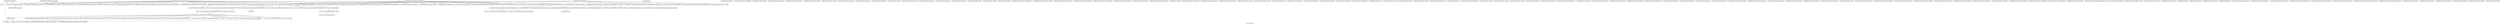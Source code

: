 digraph "Call graph: fix_heat.ll" {
	label="Call graph: fix_heat.ll";

	Node0x5612c96aa810 [shape=record,label="{_ZN9LAMMPS_NS7FixHeatC2EPNS_6LAMMPSEiPPc}"];
	Node0x5612c96aa810 -> Node0x5612c95c6e60;
	Node0x5612c96aa810 -> Node0x5612c95c6500;
	Node0x5612c96aa810 -> Node0x5612c95c7030;
	Node0x5612c96aa810 -> Node0x5612c95c9350;
	Node0x5612c96aa810 -> Node0x5612c9629200;
	Node0x5612c96aa810 -> Node0x5612c95c5e60;
	Node0x5612c96aa810 -> Node0x5612c95c89b0;
	Node0x5612c96aa810 -> Node0x5612c9649df0;
	Node0x5612c96aa810 -> Node0x5612c95c9470;
	Node0x5612c96aa810 -> Node0x5612c96351b0;
	Node0x5612c96aa810 -> Node0x5612c96aac40;
	Node0x5612c96aa810 -> Node0x5612c969f380;
	Node0x5612c96aa810 -> Node0x5612c9649d70;
	Node0x5612c96aa810 -> Node0x5612c96aa9a0;
	Node0x5612c95c6e60 [shape=record,label="{_ZN9LAMMPS_NS3FixC2EPNS_6LAMMPSEiPPc}"];
	Node0x5612c95c5e60 [shape=record,label="{_ZN9LAMMPS_NS5Error3allERKNSt7__cxx1112basic_stringIcSt11char_traitsIcESaIcEEEiS8_}"];
	Node0x5612c95c6500 [shape=record,label="{_ZNSaIcEC1Ev}"];
	Node0x5612c95c7030 [shape=record,label="{_ZNSt7__cxx1112basic_stringIcSt11char_traitsIcESaIcEEC2IS3_EEPKcRKS3_}"];
	Node0x5612c95c7030 -> Node0x5612c95c6820;
	Node0x5612c95c7030 -> Node0x5612c962c710;
	Node0x5612c95c7030 -> Node0x5612c962a3c0;
	Node0x5612c95c7030 -> Node0x5612c95e00e0;
	Node0x5612c95c7030 -> Node0x5612c95e2700;
	Node0x5612c95dad90 [shape=record,label="{__gxx_personality_v0}"];
	Node0x5612c95c89b0 [shape=record,label="{_ZNSt7__cxx1112basic_stringIcSt11char_traitsIcESaIcEED1Ev}"];
	Node0x5612c9629200 [shape=record,label="{_ZNSaIcED1Ev}"];
	Node0x5612c96aac40 [shape=record,label="{_ZN9LAMMPS_NS5utils8inumericEPKciS2_bPNS_6LAMMPSE}"];
	Node0x5612c96aa9a0 [shape=record,label="{_ZN9LAMMPS_NS5utils8strmatchERKNSt7__cxx1112basic_stringIcSt11char_traitsIcESaIcEEES8_}"];
	Node0x5612c9649df0 [shape=record,label="{_ZN9LAMMPS_NS5utils6strdupERKNSt7__cxx1112basic_stringIcSt11char_traitsIcESaIcEEE}"];
	Node0x5612c9649d70 [shape=record,label="{_ZN9LAMMPS_NS5utils7numericEPKciS2_bPNS_6LAMMPSE}"];
	Node0x5612c969f380 [shape=record,label="{strcmp}"];
	Node0x5612c96351b0 [shape=record,label="{_ZNK9LAMMPS_NS6Domain16get_region_by_idERKNSt7__cxx1112basic_stringIcSt11char_traitsIcESaIcEEE}"];
	Node0x5612c95c9470 [shape=record,label="{_ZN9LAMMPS_NS5Error3allIJRPcEEEvRKNSt7__cxx1112basic_stringIcSt11char_traitsIcESaIcEEEiSB_DpOT_}"];
	Node0x5612c95c9470 -> Node0x5612c95e4a50;
	Node0x5612c95c9470 -> Node0x5612c95e6760;
	Node0x5612c95c9470 -> Node0x5612c95e8230;
	Node0x5612c95c9350 [shape=record,label="{_ZN9LAMMPS_NS3FixD2Ev}"];
	Node0x5612c95e95c0 [shape=record,label="{_ZN9LAMMPS_NS7FixHeatD2Ev}"];
	Node0x5612c95e95c0 -> Node0x5612c95eab40;
	Node0x5612c95e95c0 -> Node0x5612c95ed5b0;
	Node0x5612c95e95c0 -> Node0x5612c95ec030;
	Node0x5612c95e95c0 -> Node0x5612c95c9350;
	Node0x5612c95eab40 [shape=record,label="{_ZdaPv}"];
	Node0x5612c95ec030 [shape=record,label="{_ZN9LAMMPS_NS6Memory7destroyIdEEvRPT_}"];
	Node0x5612c95ec030 -> Node0x5612c95edc30;
	Node0x5612c95ed5b0 [shape=record,label="{__clang_call_terminate}"];
	Node0x5612c95ed5b0 -> Node0x5612c95ef340;
	Node0x5612c95ed5b0 -> Node0x5612c95f0e40;
	Node0x5612c95ef340 [shape=record,label="{__cxa_begin_catch}"];
	Node0x5612c95f0e40 [shape=record,label="{_ZSt9terminatev}"];
	Node0x5612c95f1ee0 [shape=record,label="{_ZN9LAMMPS_NS7FixHeatD0Ev}"];
	Node0x5612c95f1ee0 -> Node0x5612c95f2e60;
	Node0x5612c95f2e60 [shape=record,label="{_ZdlPv}"];
	Node0x5612c96434d0 [shape=record,label="{_ZN9LAMMPS_NS3Fix18write_restart_fileEPKc}"];
	Node0x5612c95e33e0 [shape=record,label="{_ZN9LAMMPS_NS7FixHeat7setmaskEv}"];
	Node0x5612c95f4b10 [shape=record,label="{_ZN9LAMMPS_NS7FixHeat4initEv}"];
	Node0x5612c95f4b10 -> Node0x5612c95c6500;
	Node0x5612c95f4b10 -> Node0x5612c95c7030;
	Node0x5612c95f4b10 -> Node0x5612c96351b0;
	Node0x5612c95f4b10 -> Node0x5612c95c89b0;
	Node0x5612c95f4b10 -> Node0x5612c9629200;
	Node0x5612c95f4b10 -> Node0x5612c95c5e60;
	Node0x5612c95f4b10 -> Node0x5612c96b95d0;
	Node0x5612c95f4b10 -> Node0x5612c96b9550;
	Node0x5612c95f4b10 -> Node0x5612c96b94d0;
	Node0x5612c95f4b10 -> Node0x5612c95c9470;
	Node0x5612c95f4b10 -> Node0x5612c96b9450;
	Node0x5612c95f4b10 -> Node0x5612c95f9f40;
	Node0x5612c95f4b10 -> Node0x5612c95f9ec0;
	Node0x5612c95f4b10 -> Node0x5612c95f9310;
	Node0x5612c95f9310 [shape=record,label="{_ZN9LAMMPS_NS8Variable4findEPKc}"];
	Node0x5612c95f9ec0 [shape=record,label="{_ZN9LAMMPS_NS8Variable10equalstyleEi}"];
	Node0x5612c95f9f40 [shape=record,label="{_ZN9LAMMPS_NS8Variable9atomstyleEi}"];
	Node0x5612c96b9450 [shape=record,label="{_ZN9LAMMPS_NS6Modify26check_rigid_region_overlapEiPNS_6RegionE}"];
	Node0x5612c96b94d0 [shape=record,label="{_ZN9LAMMPS_NS5Error7warningERKNSt7__cxx1112basic_stringIcSt11char_traitsIcESaIcEEEiS8_}"];
	Node0x5612c96b9550 [shape=record,label="{_ZN9LAMMPS_NS5Group5countEi}"];
	Node0x5612c96b95d0 [shape=record,label="{_ZN9LAMMPS_NS5Group4massEi}"];
	Node0x5612c95fa7d0 [shape=record,label="{_ZN9LAMMPS_NS7FixHeat11end_of_stepEv}"];
	Node0x5612c95fa7d0 -> Node0x5612c95ec030;
	Node0x5612c95fa7d0 -> Node0x5612c9604ad0;
	Node0x5612c95fa7d0 -> Node0x5612c95fbe70;
	Node0x5612c95fa7d0 -> Node0x5612c9607e80;
	Node0x5612c95fa7d0 -> Node0x5612c95fd5e0;
	Node0x5612c95fa7d0 -> Node0x5612c9626f90;
	Node0x5612c95fa7d0 -> Node0x5612c95fe870;
	Node0x5612c95fa7d0 -> Node0x5612c95ff520;
	Node0x5612c95fa7d0 -> Node0x5612c95ffbe0;
	Node0x5612c95fa7d0 -> Node0x5612c95c6500;
	Node0x5612c95fa7d0 -> Node0x5612c95c7030;
	Node0x5612c95fa7d0 -> Node0x5612c9629200;
	Node0x5612c95fa7d0 -> Node0x5612c95c89b0;
	Node0x5612c95fa7d0 -> Node0x5612c95c5e60;
	Node0x5612c95fa7d0 -> Node0x5612c960ac20;
	Node0x5612c95fa7d0 -> Node0x5612c9605f90;
	Node0x5612c95fa7d0 -> Node0x5612c9604560;
	Node0x5612c95fa7d0 -> Node0x5612c96017c0;
	Node0x5612c95fa7d0 -> Node0x5612c96004f0;
	Node0x5612c95fa7d0 -> Node0x5612c9600ac0;
	Node0x5612c9668440 [shape=record,label="{_ZN9LAMMPS_NS3Fix16min_pre_exchangeEv}"];
	Node0x5612c9669c00 [shape=record,label="{_ZN9LAMMPS_NS3Fix16min_pre_neighborEv}"];
	Node0x5612c966a890 [shape=record,label="{_ZN9LAMMPS_NS3Fix17min_post_neighborEv}"];
	Node0x5612c966c530 [shape=record,label="{_ZN9LAMMPS_NS3Fix13min_pre_forceEi}"];
	Node0x5612c966d6a0 [shape=record,label="{_ZN9LAMMPS_NS3Fix15min_pre_reverseEii}"];
	Node0x5612c966f7f0 [shape=record,label="{_ZN9LAMMPS_NS3Fix14min_post_forceEi}"];
	Node0x5612c9670600 [shape=record,label="{_ZN9LAMMPS_NS3Fix10min_energyEPd}"];
	Node0x5612c9671340 [shape=record,label="{_ZN9LAMMPS_NS3Fix9min_storeEv}"];
	Node0x5612c9672150 [shape=record,label="{_ZN9LAMMPS_NS3Fix14min_clearstoreEv}"];
	Node0x5612c9673140 [shape=record,label="{_ZN9LAMMPS_NS3Fix13min_pushstoreEv}"];
	Node0x5612c9673fc0 [shape=record,label="{_ZN9LAMMPS_NS3Fix12min_popstoreEv}"];
	Node0x5612c96751b0 [shape=record,label="{_ZN9LAMMPS_NS3Fix13min_reset_refEv}"];
	Node0x5612c96761e0 [shape=record,label="{_ZN9LAMMPS_NS3Fix8min_stepEdPd}"];
	Node0x5612c9677140 [shape=record,label="{_ZN9LAMMPS_NS3Fix9max_alphaEPd}"];
	Node0x5612c9688940 [shape=record,label="{_ZN9LAMMPS_NS3Fix7min_dofEv}"];
	Node0x5612c9689cc0 [shape=record,label="{_ZN9LAMMPS_NS3Fix17pack_forward_commEiPiPdiS1_}"];
	Node0x5612c968b0a0 [shape=record,label="{_ZN9LAMMPS_NS3Fix19unpack_forward_commEiiPd}"];
	Node0x5612c968c0e0 [shape=record,label="{_ZN9LAMMPS_NS3Fix22pack_reverse_comm_sizeEii}"];
	Node0x5612c968d1f0 [shape=record,label="{_ZN9LAMMPS_NS3Fix17pack_reverse_commEiiPd}"];
	Node0x5612c968def0 [shape=record,label="{_ZN9LAMMPS_NS3Fix19unpack_reverse_commEiPiPd}"];
	Node0x5612c95fbe70 [shape=record,label="{_ZN9LAMMPS_NS6Memory6createIdEEPT_RS3_iPKc}"];
	Node0x5612c95fbe70 -> Node0x5612c960bac0;
	Node0x5612c95fd5e0 [shape=record,label="{_ZN9LAMMPS_NS6Modify17clearstep_computeEv}"];
	Node0x5612c9626f90 [shape=record,label="{_ZN9LAMMPS_NS8Variable13compute_equalEi}"];
	Node0x5612c95fe870 [shape=record,label="{_ZN9LAMMPS_NS8Variable12compute_atomEiiPdii}"];
	Node0x5612c95ff520 [shape=record,label="{_ZN9LAMMPS_NS6Modify15addstep_computeEl}"];
	Node0x5612c95ffbe0 [shape=record,label="{_ZN9LAMMPS_NS5Group4massEiPNS_6RegionE}"];
	Node0x5612c96004f0 [shape=record,label="{_ZN9LAMMPS_NS5Group2keEiPNS_6RegionE}"];
	Node0x5612c9600ac0 [shape=record,label="{_ZN9LAMMPS_NS5Group3vcmEidPdPNS_6RegionE}"];
	Node0x5612c96017c0 [shape=record,label="{_ZN9LAMMPS_NS5Group2keEi}"];
	Node0x5612c9604560 [shape=record,label="{_ZN9LAMMPS_NS5Group3vcmEidPd}"];
	Node0x5612c9604ad0 [shape=record,label="{llvm.fmuladd.f64}"];
	Node0x5612c9605f90 [shape=record,label="{_ZN9LAMMPS_NS6Region8prematchEv}"];
	Node0x5612c9607e80 [shape=record,label="{sqrt}"];
	Node0x5612c960ac20 [shape=record,label="{_ZN9LAMMPS_NS6Region5matchEddd}"];
	Node0x5612c9614fb0 [shape=record,label="{_ZN9LAMMPS_NS7FixHeat14compute_scalarEv}"];
	Node0x5612c9614fb0 -> Node0x5612c9605f90;
	Node0x5612c9614fb0 -> Node0x5612c960ac20;
	Node0x5612c9614fb0 -> Node0x5612c9607e80;
	Node0x5612c9614fb0 -> Node0x5612c96168d0;
	Node0x5612c96168d0 [shape=record,label="{MPI_Allreduce}"];
	Node0x5612c96176f0 [shape=record,label="{_ZN9LAMMPS_NS7FixHeat12memory_usageEv}"];
	Node0x5612c9617e40 [shape=record,label="{_ZN9LAMMPS_NS3Fix16post_constructorEv}"];
	Node0x5612c9624660 [shape=record,label="{_ZN9LAMMPS_NS3Fix9init_listEiPNS_9NeighListE}"];
	Node0x5612c961e990 [shape=record,label="{_ZN9LAMMPS_NS3Fix5setupEi}"];
	Node0x5612c961f5f0 [shape=record,label="{_ZN9LAMMPS_NS3Fix18setup_pre_exchangeEv}"];
	Node0x5612c96207d0 [shape=record,label="{_ZN9LAMMPS_NS3Fix18setup_pre_neighborEv}"];
	Node0x5612c9621a40 [shape=record,label="{_ZN9LAMMPS_NS3Fix19setup_post_neighborEv}"];
	Node0x5612c9622a10 [shape=record,label="{_ZN9LAMMPS_NS3Fix15setup_pre_forceEi}"];
	Node0x5612c9625180 [shape=record,label="{_ZN9LAMMPS_NS3Fix17setup_pre_reverseEii}"];
	Node0x5612c9625a10 [shape=record,label="{_ZN9LAMMPS_NS3Fix9min_setupEi}"];
	Node0x5612c9627bb0 [shape=record,label="{_ZN9LAMMPS_NS3Fix17initial_integrateEi}"];
	Node0x5612c962ac40 [shape=record,label="{_ZN9LAMMPS_NS3Fix14post_integrateEv}"];
	Node0x5612c962d430 [shape=record,label="{_ZN9LAMMPS_NS3Fix12pre_exchangeEv}"];
	Node0x5612c962f630 [shape=record,label="{_ZN9LAMMPS_NS3Fix12pre_neighborEv}"];
	Node0x5612c9634200 [shape=record,label="{_ZN9LAMMPS_NS3Fix13post_neighborEv}"];
	Node0x5612c9638180 [shape=record,label="{_ZN9LAMMPS_NS3Fix9pre_forceEi}"];
	Node0x5612c9638ea0 [shape=record,label="{_ZN9LAMMPS_NS3Fix11pre_reverseEii}"];
	Node0x5612c963b160 [shape=record,label="{_ZN9LAMMPS_NS3Fix10post_forceEi}"];
	Node0x5612c963c410 [shape=record,label="{_ZN9LAMMPS_NS3Fix15final_integrateEv}"];
	Node0x5612c963d920 [shape=record,label="{_ZN9LAMMPS_NS3Fix15fused_integrateEi}"];
	Node0x5612c963ea30 [shape=record,label="{_ZN9LAMMPS_NS3Fix8post_runEv}"];
	Node0x5612c9641fe0 [shape=record,label="{_ZN9LAMMPS_NS3Fix13write_restartEP8_IO_FILE}"];
	Node0x5612c95e4ac0 [shape=record,label="{_ZSt19__iterator_categoryIPKcENSt15iterator_traitsIT_E17iterator_categoryERKS3_}"];
	Node0x5612c95fa6e0 [shape=record,label="{_ZN9__gnu_cxx11char_traitsIcE6lengthEPKc}"];
	Node0x5612c95fa6e0 -> Node0x5612c9651020;
	Node0x5612c9643d60 [shape=record,label="{_ZN9LAMMPS_NS3Fix7restartEPc}"];
	Node0x5612c9645140 [shape=record,label="{_ZN9LAMMPS_NS3Fix11grow_arraysEi}"];
	Node0x5612c9649930 [shape=record,label="{_ZN9LAMMPS_NS3Fix11copy_arraysEiii}"];
	Node0x5612c964cdc0 [shape=record,label="{_ZN9LAMMPS_NS3Fix10set_arraysEi}"];
	Node0x5612c964e610 [shape=record,label="{_ZN9LAMMPS_NS3Fix13update_arraysEii}"];
	Node0x5612c964fba0 [shape=record,label="{_ZN9LAMMPS_NS3Fix12set_moleculeEiiiPdS1_S1_}"];
	Node0x5612c9651170 [shape=record,label="{_ZN9LAMMPS_NS3Fix11clear_bonusEv}"];
	Node0x5612c9651900 [shape=record,label="{_ZN9LAMMPS_NS3Fix11pack_borderEiPiPd}"];
	Node0x5612c9651c20 [shape=record,label="{_ZN9LAMMPS_NS3Fix13unpack_borderEiiPd}"];
	Node0x5612c969ad80 [shape=record,label="{_ZN9LAMMPS_NS3Fix13pack_exchangeEiPd}"];
	Node0x5612c9654430 [shape=record,label="{_ZN9LAMMPS_NS3Fix15unpack_exchangeEiPd}"];
	Node0x5612c96556f0 [shape=record,label="{_ZN9LAMMPS_NS3Fix12pack_restartEiPd}"];
	Node0x5612c9656570 [shape=record,label="{_ZN9LAMMPS_NS3Fix14unpack_restartEii}"];
	Node0x5612c96589d0 [shape=record,label="{_ZN9LAMMPS_NS3Fix12size_restartEi}"];
	Node0x5612c9659f70 [shape=record,label="{_ZN9LAMMPS_NS3Fix15maxsize_restartEv}"];
	Node0x5612c965cd80 [shape=record,label="{_ZN9LAMMPS_NS3Fix21setup_pre_force_respaEii}"];
	Node0x5612c965e800 [shape=record,label="{_ZN9LAMMPS_NS3Fix23initial_integrate_respaEiii}"];
	Node0x5612c9661e20 [shape=record,label="{_ZN9LAMMPS_NS3Fix20post_integrate_respaEii}"];
	Node0x5612c96613a0 [shape=record,label="{_ZN9LAMMPS_NS3Fix15pre_force_respaEiii}"];
	Node0x5612c96647a0 [shape=record,label="{_ZN9LAMMPS_NS3Fix16post_force_respaEiii}"];
	Node0x5612c96658c0 [shape=record,label="{_ZN9LAMMPS_NS3Fix21final_integrate_respaEii}"];
	Node0x5612c968ecc0 [shape=record,label="{_ZN9LAMMPS_NS3Fix10reset_gridEv}"];
	Node0x5612c968f960 [shape=record,label="{_ZN9LAMMPS_NS3Fix17pack_forward_gridEiPviPi}"];
	Node0x5612c9690420 [shape=record,label="{_ZN9LAMMPS_NS3Fix19unpack_forward_gridEiPviPi}"];
	Node0x5612c9691400 [shape=record,label="{_ZN9LAMMPS_NS3Fix17pack_reverse_gridEiPviPi}"];
	Node0x5612c9692420 [shape=record,label="{_ZN9LAMMPS_NS3Fix19unpack_reverse_gridEiPviPi}"];
	Node0x5612c96934a0 [shape=record,label="{_ZN9LAMMPS_NS3Fix15pack_remap_gridEiPviPi}"];
	Node0x5612c96942d0 [shape=record,label="{_ZN9LAMMPS_NS3Fix17unpack_remap_gridEiPviPi}"];
	Node0x5612c9696170 [shape=record,label="{_ZN9LAMMPS_NS3Fix16unpack_read_gridEiPc}"];
	Node0x5612c95f1980 [shape=record,label="{_ZN9LAMMPS_NS3Fix15pack_write_gridEiPv}"];
	Node0x5612c96995a0 [shape=record,label="{_ZN9LAMMPS_NS3Fix17unpack_write_gridEiPvPi}"];
	Node0x5612c95f9700 [shape=record,label="{_ZN9LAMMPS_NS3Fix16get_grid_by_nameERKNSt7__cxx1112basic_stringIcSt11char_traitsIcESaIcEEERi}"];
	Node0x5612c969a3b0 [shape=record,label="{_ZN9LAMMPS_NS3Fix17get_grid_by_indexEi}"];
	Node0x5612c969ba20 [shape=record,label="{_ZN9LAMMPS_NS3Fix20get_griddata_by_nameEiRKNSt7__cxx1112basic_stringIcSt11char_traitsIcESaIcEEERi}"];
	Node0x5612c969c5e0 [shape=record,label="{_ZN9LAMMPS_NS3Fix21get_griddata_by_indexEi}"];
	Node0x5612c969cf20 [shape=record,label="{_ZN9LAMMPS_NS3Fix14compute_vectorEi}"];
	Node0x5612c969c930 [shape=record,label="{_ZN9LAMMPS_NS3Fix13compute_arrayEii}"];
	Node0x5612c969e0f0 [shape=record,label="{_ZN9LAMMPS_NS3Fix3dofEi}"];
	Node0x5612c969ecf0 [shape=record,label="{_ZN9LAMMPS_NS3Fix6deformEi}"];
	Node0x5612c969c4d0 [shape=record,label="{_ZN9LAMMPS_NS3Fix12reset_targetEd}"];
	Node0x5612c969cbb0 [shape=record,label="{_ZN9LAMMPS_NS3Fix8reset_dtEv}"];
	Node0x5612c969d090 [shape=record,label="{_ZN9LAMMPS_NS3Fix16read_data_headerEPc}"];
	Node0x5612c96a0b60 [shape=record,label="{_ZN9LAMMPS_NS3Fix17read_data_sectionEPciS1_i}"];
	Node0x5612c96a3010 [shape=record,label="{_ZN9LAMMPS_NS3Fix20read_data_skip_linesEPc}"];
	Node0x5612c96a4540 [shape=record,label="{_ZN9LAMMPS_NS3Fix17write_data_headerEP8_IO_FILEi}"];
	Node0x5612c96a4f30 [shape=record,label="{_ZN9LAMMPS_NS3Fix23write_data_section_sizeEiRiS1_}"];
	Node0x5612c96aa4f0 [shape=record,label="{_ZN9LAMMPS_NS3Fix23write_data_section_packEiPPd}"];
	Node0x5612c96aafa0 [shape=record,label="{_ZN9LAMMPS_NS3Fix26write_data_section_keywordEiP8_IO_FILE}"];
	Node0x5612c9602280 [shape=record,label="{_ZN9LAMMPS_NS3Fix18write_data_sectionEiP8_IO_FILEiPPdi}"];
	Node0x5612c96565e0 [shape=record,label="{_ZN9LAMMPS_NS3Fix13zero_momentumEv}"];
	Node0x5612c969f4c0 [shape=record,label="{_ZN9LAMMPS_NS3Fix13zero_rotationEv}"];
	Node0x5612c9674c40 [shape=record,label="{_ZN9LAMMPS_NS3Fix15rebuild_specialEv}"];
	Node0x5612c9644790 [shape=record,label="{_ZN9LAMMPS_NS3Fix5imageERPiRPPd}"];
	Node0x5612c9650e20 [shape=record,label="{_ZN9LAMMPS_NS3Fix12modify_paramEiPPc}"];
	Node0x5612c95eca60 [shape=record,label="{_ZN9LAMMPS_NS3Fix7extractEPKcRi}"];
	Node0x5612c95c6820 [shape=record,label="{_ZNSt7__cxx1112basic_stringIcSt11char_traitsIcESaIcEE13_M_local_dataEv}"];
	Node0x5612c962c710 [shape=record,label="{_ZNSt7__cxx1112basic_stringIcSt11char_traitsIcESaIcEE12_Alloc_hiderC1EPcRKS3_}"];
	Node0x5612c95e00e0 [shape=record,label="{_ZNSt7__cxx1112basic_stringIcSt11char_traitsIcESaIcEE12_M_constructIPKcEEvT_S8_}"];
	Node0x5612c95e00e0 -> Node0x5612c963a7e0;
	Node0x5612c962a3c0 [shape=record,label="{_ZNSt11char_traitsIcE6lengthEPKc}"];
	Node0x5612c962a3c0 -> Node0x5612c95fa6e0;
	Node0x5612c962a3c0 -> Node0x5612c9622310;
	Node0x5612c95e2700 [shape=record,label="{_ZNSt7__cxx1112basic_stringIcSt11char_traitsIcESaIcEE12_Alloc_hiderD2Ev}"];
	Node0x5612c95e2700 -> Node0x5612c95f79e0;
	Node0x5612c963a7e0 [shape=record,label="{_ZNSt7__cxx1112basic_stringIcSt11char_traitsIcESaIcEE16_M_construct_auxIPKcEEvT_S8_St12__false_type}"];
	Node0x5612c963a7e0 -> Node0x5612c96007d0;
	Node0x5612c96007d0 [shape=record,label="{_ZNSt7__cxx1112basic_stringIcSt11char_traitsIcESaIcEE12_M_constructIPKcEEvT_S8_St20forward_iterator_tag}"];
	Node0x5612c96007d0 -> Node0x5612c9639ea0;
	Node0x5612c96007d0 -> Node0x5612c95f5a00;
	Node0x5612c96007d0 -> Node0x5612c966e660;
	Node0x5612c96007d0 -> Node0x5612c9669250;
	Node0x5612c96007d0 -> Node0x5612c95f0fd0;
	Node0x5612c96007d0 -> Node0x5612c96b8f40;
	Node0x5612c96007d0 -> Node0x5612c96b8fc0;
	Node0x5612c96007d0 -> Node0x5612c96b9040;
	Node0x5612c96007d0 -> Node0x5612c95ef340;
	Node0x5612c96007d0 -> Node0x5612c96b90c0;
	Node0x5612c96007d0 -> Node0x5612c96b9140;
	Node0x5612c96007d0 -> Node0x5612c96b91c0;
	Node0x5612c96007d0 -> Node0x5612c96b9240;
	Node0x5612c96007d0 -> Node0x5612c95ed5b0;
	Node0x5612c9639ea0 [shape=record,label="{_ZN9__gnu_cxx17__is_null_pointerIKcEEbPT_}"];
	Node0x5612c95f5a00 [shape=record,label="{_ZSt19__throw_logic_errorPKc}"];
	Node0x5612c966e660 [shape=record,label="{_ZSt8distanceIPKcENSt15iterator_traitsIT_E15difference_typeES3_S3_}"];
	Node0x5612c966e660 -> Node0x5612c95e4ac0;
	Node0x5612c966e660 -> Node0x5612c95f2ed0;
	Node0x5612c95f0fd0 [shape=record,label="{_ZNSt7__cxx1112basic_stringIcSt11char_traitsIcESaIcEE7_M_dataEPc}"];
	Node0x5612c9669250 [shape=record,label="{_ZNSt7__cxx1112basic_stringIcSt11char_traitsIcESaIcEE9_M_createERmm}"];
	Node0x5612c96b8f40 [shape=record,label="{_ZNSt7__cxx1112basic_stringIcSt11char_traitsIcESaIcEE11_M_capacityEm}"];
	Node0x5612c96b9040 [shape=record,label="{_ZNSt7__cxx1112basic_stringIcSt11char_traitsIcESaIcEE13_S_copy_charsEPcPKcS7_}"];
	Node0x5612c96b8fc0 [shape=record,label="{_ZNKSt7__cxx1112basic_stringIcSt11char_traitsIcESaIcEE7_M_dataEv}"];
	Node0x5612c96b90c0 [shape=record,label="{_ZNSt7__cxx1112basic_stringIcSt11char_traitsIcESaIcEE10_M_disposeEv}"];
	Node0x5612c96b9140 [shape=record,label="{__cxa_rethrow}"];
	Node0x5612c96b91c0 [shape=record,label="{__cxa_end_catch}"];
	Node0x5612c96b9240 [shape=record,label="{_ZNSt7__cxx1112basic_stringIcSt11char_traitsIcESaIcEE13_M_set_lengthEm}"];
	Node0x5612c95f2ed0 [shape=record,label="{_ZSt10__distanceIPKcENSt15iterator_traitsIT_E15difference_typeES3_S3_St26random_access_iterator_tag}"];
	Node0x5612c9622310 [shape=record,label="{strlen}"];
	Node0x5612c9651020 [shape=record,label="{_ZN9__gnu_cxx11char_traitsIcE2eqERKcS3_}"];
	Node0x5612c95f79e0 [shape=record,label="{_ZNSaIcED2Ev}"];
	Node0x5612c95e8230 [shape=record,label="{_ZN9LAMMPS_NS5Error4_allERKNSt7__cxx1112basic_stringIcSt11char_traitsIcESaIcEEEiN3fmt6v9_lmp17basic_string_viewIcEENSA_17basic_format_argsINSA_20basic_format_contextINSA_8appenderEcEEEE}"];
	Node0x5612c95e4a50 [shape=record,label="{_ZN3fmt6v9_lmp17basic_string_viewIcEC2ISt11char_traitsIcESaIcEEERKNSt7__cxx1112basic_stringIcT_T0_EE}"];
	Node0x5612c95e4a50 -> Node0x5612c96019b0;
	Node0x5612c95e4a50 -> Node0x5612c966d1e0;
	Node0x5612c95e6760 [shape=record,label="{_ZN3fmt6v9_lmp16make_format_argsINS0_20basic_format_contextINS0_8appenderEcEEJRPcEEENS0_16format_arg_storeIT_JDpNSt9remove_cvINSt16remove_referenceIT0_E4typeEE4typeEEEEDpOSB_}"];
	Node0x5612c95e6760 -> Node0x5612c9695640;
	Node0x5612c96019b0 [shape=record,label="{_ZNKSt7__cxx1112basic_stringIcSt11char_traitsIcESaIcEE4dataEv}"];
	Node0x5612c966d1e0 [shape=record,label="{_ZNKSt7__cxx1112basic_stringIcSt11char_traitsIcESaIcEE4sizeEv}"];
	Node0x5612c9695640 [shape=record,label="{llvm.memcpy.p0.p0.i64}"];
	Node0x5612c95edc30 [shape=record,label="{_ZN9LAMMPS_NS6Memory5sfreeEPv}"];
	Node0x5612c960bac0 [shape=record,label="{_ZN9LAMMPS_NS6Memory7smallocElPKc}"];
}
